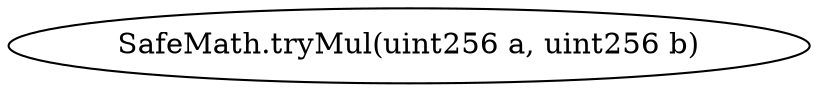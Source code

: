 digraph "" {
	graph [bb="0,0,324.07,36"];
	node [label="\N"];
	"SafeMath.tryMul(uint256 a, uint256 b)"	 [height=0.5,
		pos="162.03,18",
		width=4.501];
}
digraph "" {
	graph [bb="0,0,324.07,36"];
	node [label="\N"];
	"SafeMath.tryMul(uint256 a, uint256 b)"	 [height=0.5,
		pos="162.03,18",
		width=4.501];
}
